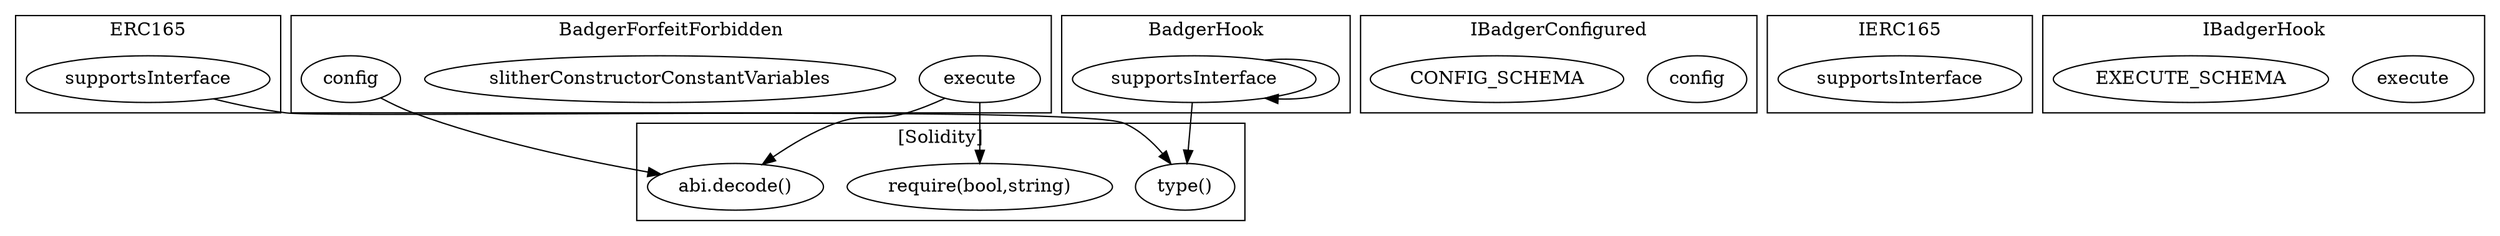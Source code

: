 strict digraph {
subgraph cluster_2786_ERC165 {
label = "ERC165"
"2786_supportsInterface" [label="supportsInterface"]
}subgraph cluster_6086_IBadgerConfigured {
label = "IBadgerConfigured"
"6086_config" [label="config"]
"6086_CONFIG_SCHEMA" [label="CONFIG_SCHEMA"]
}subgraph cluster_2798_IERC165 {
label = "IERC165"
"2798_supportsInterface" [label="supportsInterface"]
}subgraph cluster_4942_BadgerForfeitForbidden {
label = "BadgerForfeitForbidden"
"4942_execute" [label="execute"]
"4942_slitherConstructorConstantVariables" [label="slitherConstructorConstantVariables"]
"4942_config" [label="config"]
}subgraph cluster_4601_BadgerHook {
label = "BadgerHook"
"4601_supportsInterface" [label="supportsInterface"]
"4601_supportsInterface" -> "4601_supportsInterface"
}subgraph cluster_6106_IBadgerHook {
label = "IBadgerHook"
"6106_execute" [label="execute"]
"6106_EXECUTE_SCHEMA" [label="EXECUTE_SCHEMA"]
}subgraph cluster_solidity {
label = "[Solidity]"
"abi.decode()" 
"type()" 
"require(bool,string)" 
"4942_execute" -> "abi.decode()"
"2786_supportsInterface" -> "type()"
"4942_config" -> "abi.decode()"
"4942_execute" -> "require(bool,string)"
"4601_supportsInterface" -> "type()"
}
}